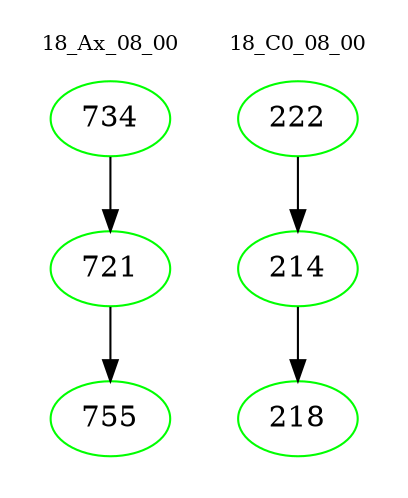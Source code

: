 digraph{
subgraph cluster_0 {
color = white
label = "18_Ax_08_00";
fontsize=10;
T0_734 [label="734", color="green"]
T0_734 -> T0_721 [color="black"]
T0_721 [label="721", color="green"]
T0_721 -> T0_755 [color="black"]
T0_755 [label="755", color="green"]
}
subgraph cluster_1 {
color = white
label = "18_C0_08_00";
fontsize=10;
T1_222 [label="222", color="green"]
T1_222 -> T1_214 [color="black"]
T1_214 [label="214", color="green"]
T1_214 -> T1_218 [color="black"]
T1_218 [label="218", color="green"]
}
}
